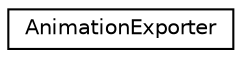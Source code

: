 digraph G
{
  edge [fontname="Helvetica",fontsize="10",labelfontname="Helvetica",labelfontsize="10"];
  node [fontname="Helvetica",fontsize="10",shape=record];
  rankdir=LR;
  Node1 [label="AnimationExporter",height=0.2,width=0.4,color="black", fillcolor="white", style="filled",URL="$d7/d84/classAnimationExporter.html"];
}
